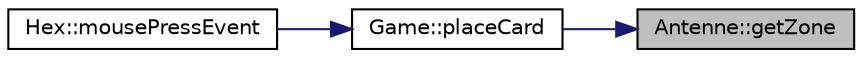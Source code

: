 digraph "Antenne::getZone"
{
 // LATEX_PDF_SIZE
  edge [fontname="Helvetica",fontsize="10",labelfontname="Helvetica",labelfontsize="10"];
  node [fontname="Helvetica",fontsize="10",shape=record];
  rankdir="RL";
  Node72 [label="Antenne::getZone",height=0.2,width=0.4,color="black", fillcolor="grey75", style="filled", fontcolor="black",tooltip="retourne le rayon de la zone d une antenne"];
  Node72 -> Node73 [dir="back",color="midnightblue",fontsize="10",style="solid",fontname="Helvetica"];
  Node73 [label="Game::placeCard",height=0.2,width=0.4,color="black", fillcolor="white", style="filled",URL="$class_game.html#a899968e870a05be0ca685138fbe12fda",tooltip="methode pour plusieurs action sur la scene"];
  Node73 -> Node74 [dir="back",color="midnightblue",fontsize="10",style="solid",fontname="Helvetica"];
  Node74 [label="Hex::mousePressEvent",height=0.2,width=0.4,color="black", fillcolor="white", style="filled",URL="$class_hex.html#a56c086c58855a7996e83d88fd5e7916b",tooltip=" "];
}
